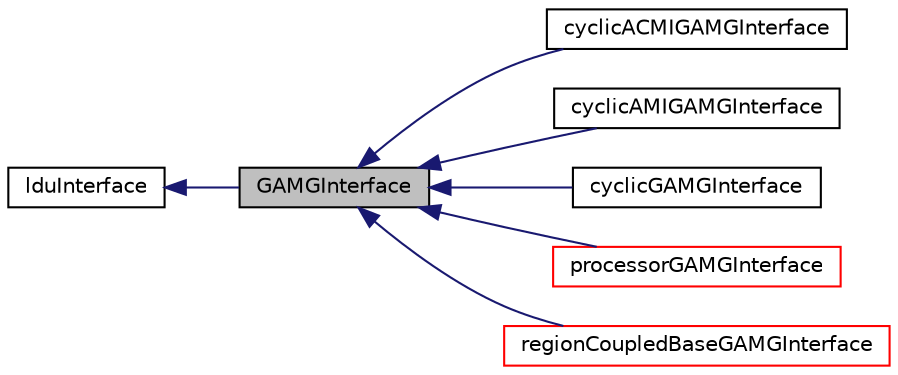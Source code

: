digraph "GAMGInterface"
{
  bgcolor="transparent";
  edge [fontname="Helvetica",fontsize="10",labelfontname="Helvetica",labelfontsize="10"];
  node [fontname="Helvetica",fontsize="10",shape=record];
  rankdir="LR";
  Node1 [label="GAMGInterface",height=0.2,width=0.4,color="black", fillcolor="grey75", style="filled", fontcolor="black"];
  Node2 -> Node1 [dir="back",color="midnightblue",fontsize="10",style="solid",fontname="Helvetica"];
  Node2 [label="lduInterface",height=0.2,width=0.4,color="black",URL="$a01307.html",tooltip="An abstract base class for implicitly-coupled interfaces e.g. processor and cyclic patches..."];
  Node1 -> Node3 [dir="back",color="midnightblue",fontsize="10",style="solid",fontname="Helvetica"];
  Node3 [label="cyclicACMIGAMGInterface",height=0.2,width=0.4,color="black",URL="$a00465.html",tooltip="GAMG agglomerated cyclic ACMI interface. "];
  Node1 -> Node4 [dir="back",color="midnightblue",fontsize="10",style="solid",fontname="Helvetica"];
  Node4 [label="cyclicAMIGAMGInterface",height=0.2,width=0.4,color="black",URL="$a00475.html",tooltip="GAMG agglomerated cyclic AMI interface. "];
  Node1 -> Node5 [dir="back",color="midnightblue",fontsize="10",style="solid",fontname="Helvetica"];
  Node5 [label="cyclicGAMGInterface",height=0.2,width=0.4,color="black",URL="$a00485.html",tooltip="GAMG agglomerated cyclic interface. "];
  Node1 -> Node6 [dir="back",color="midnightblue",fontsize="10",style="solid",fontname="Helvetica"];
  Node6 [label="processorGAMGInterface",height=0.2,width=0.4,color="red",URL="$a02040.html",tooltip="GAMG agglomerated processor interface. "];
  Node1 -> Node7 [dir="back",color="midnightblue",fontsize="10",style="solid",fontname="Helvetica"];
  Node7 [label="regionCoupledBaseGAMGInterface",height=0.2,width=0.4,color="red",URL="$a02180.html",tooltip="Base class for GAMG agglomerated coupled region interface. "];
}

